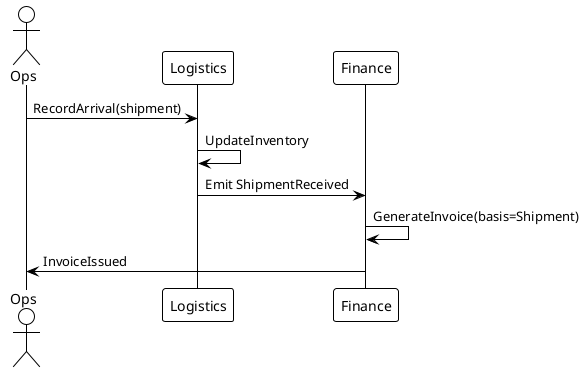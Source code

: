 @startuml ShipmentInvoiceFlow
!theme plain
actor Ops as OPS
participant Logistics as LG
participant Finance as FN

OPS -> LG : RecordArrival(shipment)
LG -> LG : UpdateInventory
LG -> FN : Emit ShipmentReceived
FN -> FN : GenerateInvoice(basis=Shipment)
FN -> OPS : InvoiceIssued
@enduml